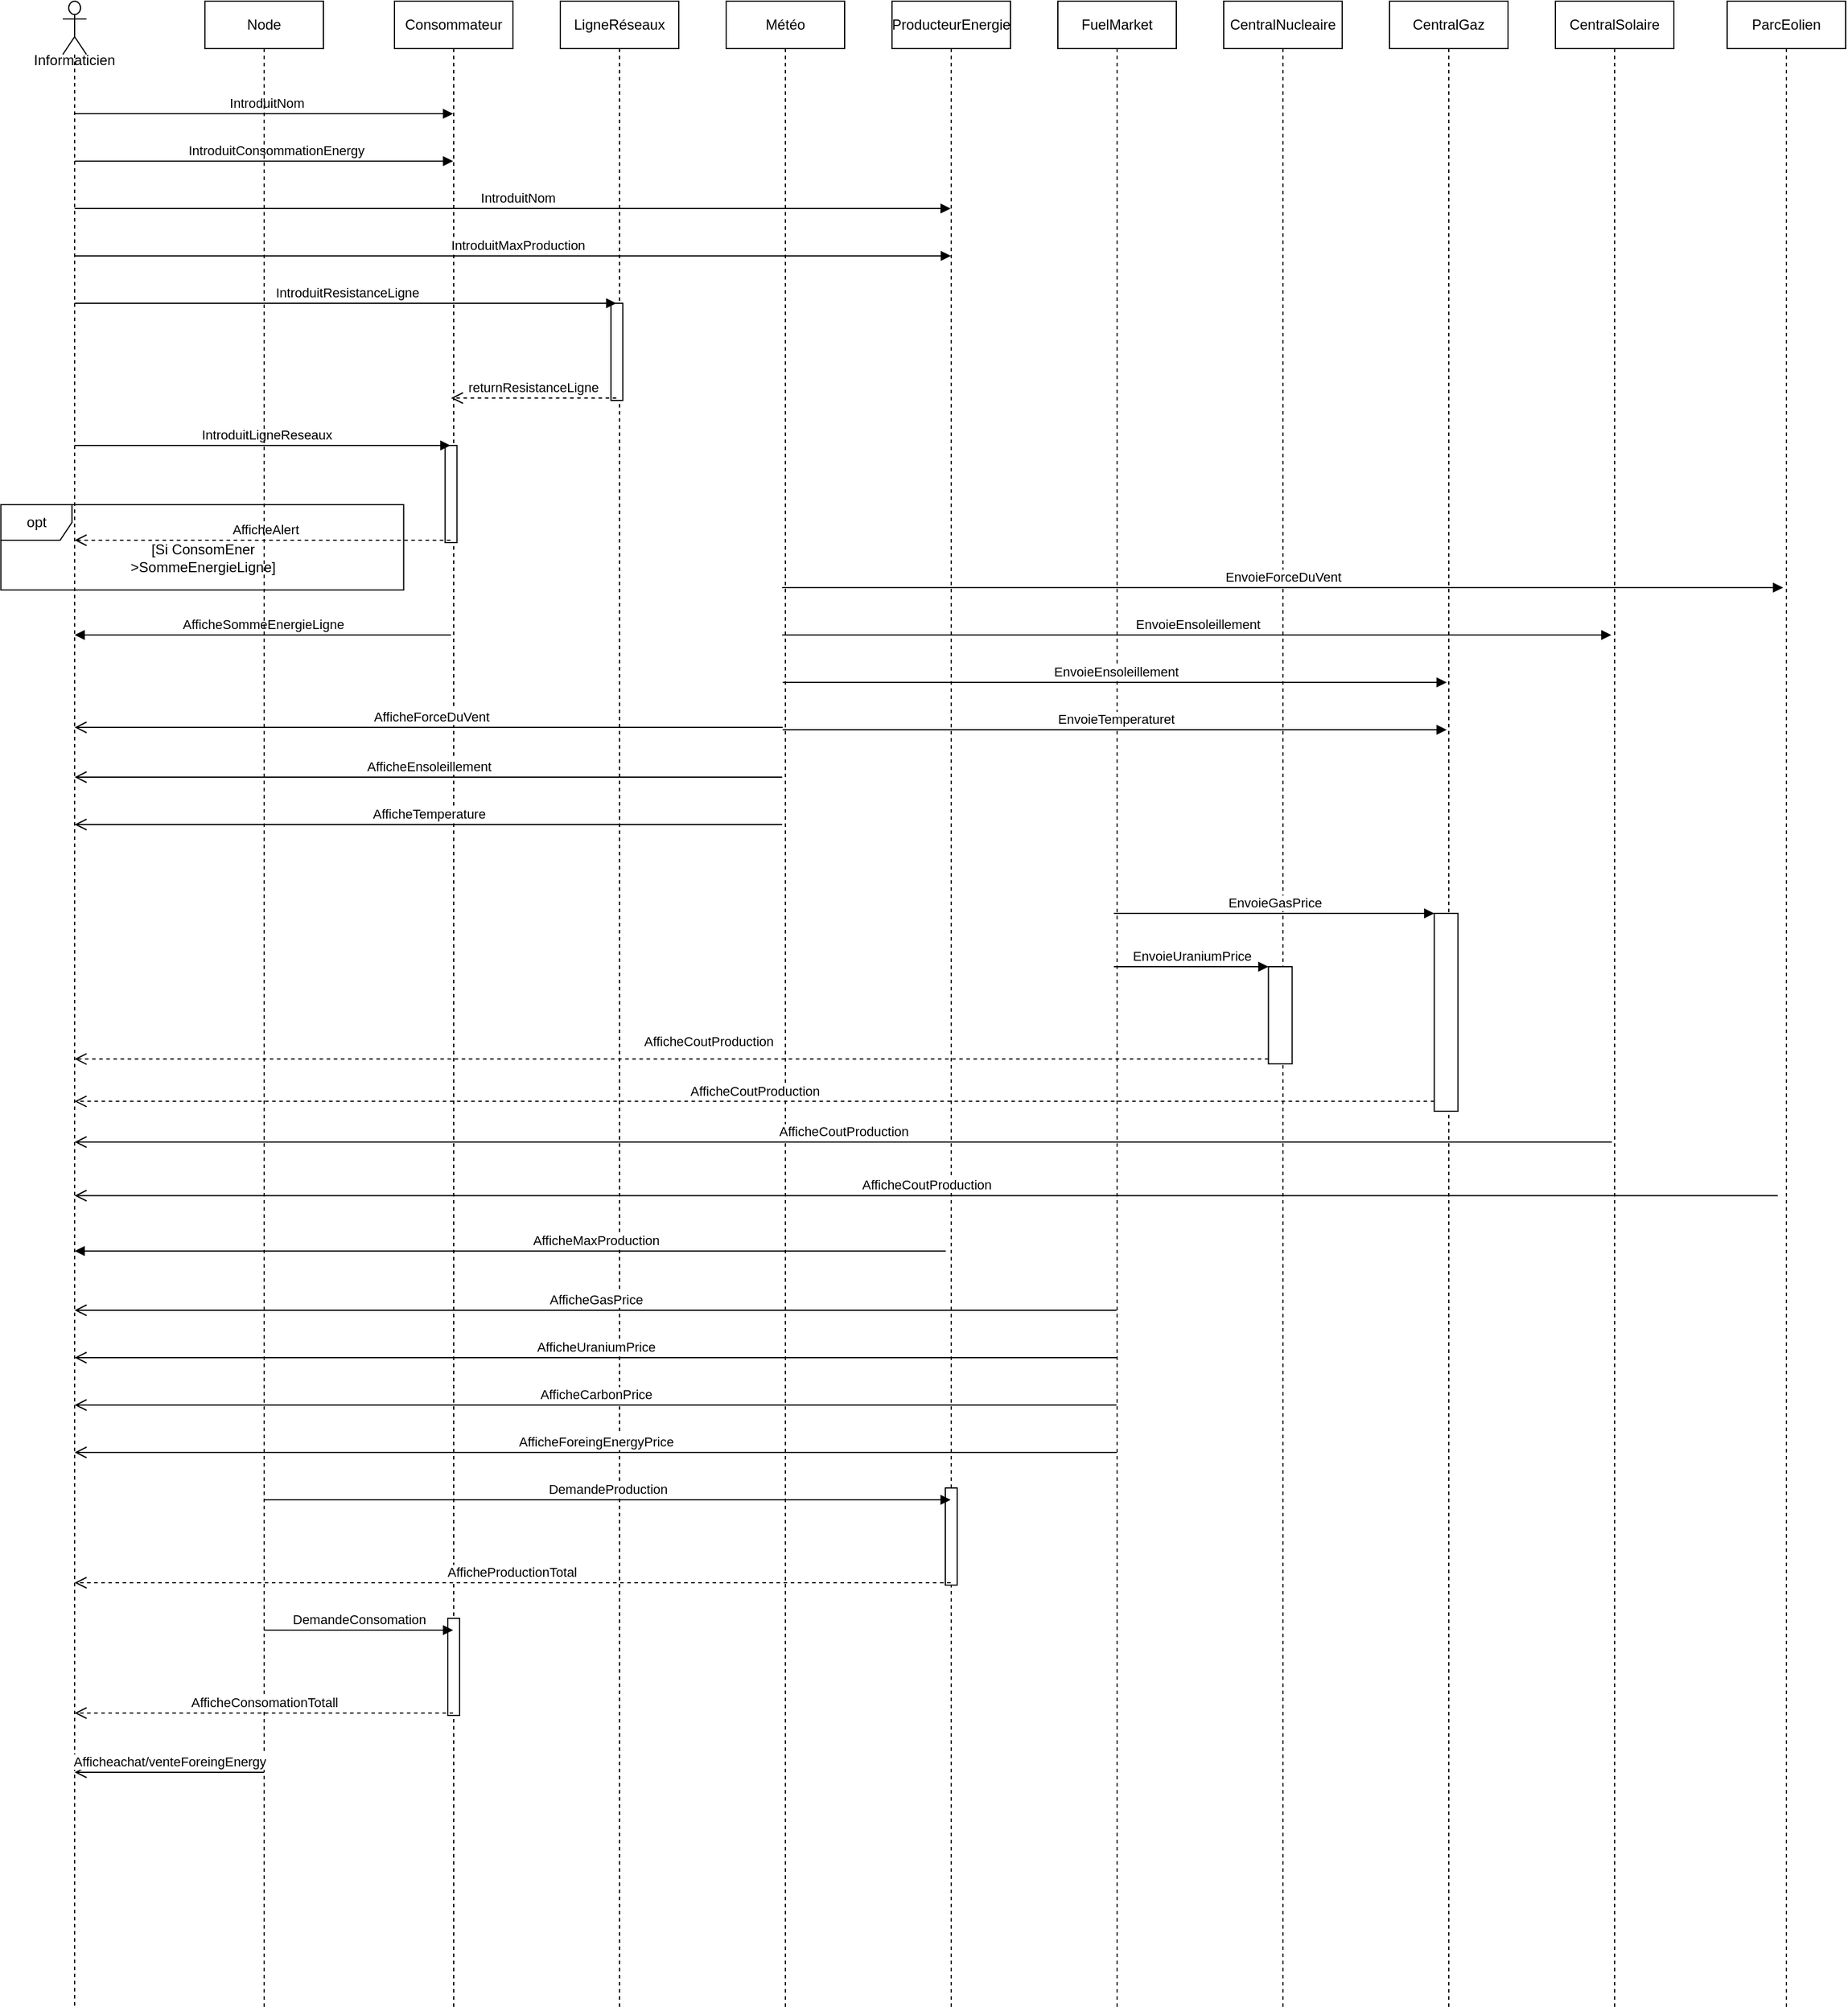<mxfile version="14.1.7" type="device"><diagram id="kgpKYQtTHZ0yAKxKKP6v" name="Page-1"><mxGraphModel dx="2032" dy="732" grid="1" gridSize="10" guides="1" tooltips="1" connect="1" arrows="1" fold="1" page="1" pageScale="1" pageWidth="850" pageHeight="1100" math="0" shadow="0"><root><mxCell id="0"/><mxCell id="1" parent="0"/><mxCell id="QkWJ9QFq-YxpM6pjhIUd-18" value="Informaticien" style="shape=umlLifeline;participant=umlActor;perimeter=lifelinePerimeter;whiteSpace=wrap;html=1;container=1;collapsible=0;recursiveResize=0;verticalAlign=top;spacingTop=36;outlineConnect=0;size=45;" parent="1" vertex="1"><mxGeometry x="-130" y="65" width="20" height="1695" as="geometry"/></mxCell><mxCell id="QkWJ9QFq-YxpM6pjhIUd-19" value="Consommateur" style="shape=umlLifeline;perimeter=lifelinePerimeter;whiteSpace=wrap;html=1;container=1;collapsible=0;recursiveResize=0;outlineConnect=0;" parent="1" vertex="1"><mxGeometry x="150" y="65" width="100" height="1695" as="geometry"/></mxCell><mxCell id="2oUprpj5Ko2JnyziWvsB-40" value="" style="html=1;points=[];perimeter=orthogonalPerimeter;" parent="QkWJ9QFq-YxpM6pjhIUd-19" vertex="1"><mxGeometry x="42.75" y="375" width="10" height="82" as="geometry"/></mxCell><mxCell id="QkWJ9QFq-YxpM6pjhIUd-24" value="LigneRéseaux" style="shape=umlLifeline;perimeter=lifelinePerimeter;whiteSpace=wrap;html=1;container=1;collapsible=0;recursiveResize=0;outlineConnect=0;" parent="1" vertex="1"><mxGeometry x="290" y="65" width="100" height="1695" as="geometry"/></mxCell><mxCell id="2oUprpj5Ko2JnyziWvsB-38" value="" style="html=1;points=[];perimeter=orthogonalPerimeter;" parent="QkWJ9QFq-YxpM6pjhIUd-24" vertex="1"><mxGeometry x="42.75" y="255" width="10" height="82" as="geometry"/></mxCell><mxCell id="2oUprpj5Ko2JnyziWvsB-1" value="Météo" style="shape=umlLifeline;perimeter=lifelinePerimeter;whiteSpace=wrap;html=1;container=1;collapsible=0;recursiveResize=0;outlineConnect=0;" parent="1" vertex="1"><mxGeometry x="430" y="65" width="100" height="1695" as="geometry"/></mxCell><mxCell id="2oUprpj5Ko2JnyziWvsB-2" value="ProducteurEnergie" style="shape=umlLifeline;perimeter=lifelinePerimeter;whiteSpace=wrap;html=1;container=1;collapsible=0;recursiveResize=0;outlineConnect=0;" parent="1" vertex="1"><mxGeometry x="570" y="65" width="100" height="1695" as="geometry"/></mxCell><mxCell id="kYfeAmdPaVlzeAEP6Myg-13" value="" style="html=1;points=[];perimeter=orthogonalPerimeter;" vertex="1" parent="2oUprpj5Ko2JnyziWvsB-2"><mxGeometry x="45" y="1255" width="10" height="82" as="geometry"/></mxCell><mxCell id="2oUprpj5Ko2JnyziWvsB-14" value="IntroduitNom" style="html=1;verticalAlign=bottom;endArrow=block;" parent="1" source="QkWJ9QFq-YxpM6pjhIUd-18" target="QkWJ9QFq-YxpM6pjhIUd-19" edge="1"><mxGeometry x="0.007" width="80" relative="1" as="geometry"><mxPoint x="270" y="320" as="sourcePoint"/><mxPoint x="350" y="320" as="targetPoint"/><Array as="points"><mxPoint x="130" y="160"/></Array><mxPoint x="1" as="offset"/></mxGeometry></mxCell><mxCell id="2oUprpj5Ko2JnyziWvsB-16" value="IntroduitLigneReseaux" style="html=1;verticalAlign=bottom;endArrow=block;" parent="1" source="QkWJ9QFq-YxpM6pjhIUd-18" target="QkWJ9QFq-YxpM6pjhIUd-19" edge="1"><mxGeometry x="0.007" y="-240" width="80" relative="1" as="geometry"><mxPoint x="90" y="230" as="sourcePoint"/><mxPoint x="190" y="230" as="targetPoint"/><Array as="points"><mxPoint x="120" y="200"/></Array><mxPoint x="1" as="offset"/></mxGeometry></mxCell><mxCell id="2oUprpj5Ko2JnyziWvsB-17" value="FuelMarket" style="shape=umlLifeline;perimeter=lifelinePerimeter;whiteSpace=wrap;html=1;container=1;collapsible=0;recursiveResize=0;outlineConnect=0;" parent="1" vertex="1"><mxGeometry x="710" y="65" width="100" height="1695" as="geometry"/></mxCell><mxCell id="2oUprpj5Ko2JnyziWvsB-37" value="IntroduitResistanceLigne" style="html=1;verticalAlign=bottom;endArrow=block;" parent="1" source="QkWJ9QFq-YxpM6pjhIUd-18" edge="1"><mxGeometry x="0.004" width="80" relative="1" as="geometry"><mxPoint x="57.25" y="320" as="sourcePoint"/><mxPoint x="337.25" y="320" as="targetPoint"/><Array as="points"><mxPoint x="157.75" y="320"/></Array><mxPoint as="offset"/></mxGeometry></mxCell><mxCell id="2oUprpj5Ko2JnyziWvsB-39" value="returnResistanceLigne" style="html=1;verticalAlign=bottom;endArrow=open;dashed=1;endSize=8;" parent="1" edge="1"><mxGeometry relative="1" as="geometry"><mxPoint x="337.25" y="400" as="sourcePoint"/><mxPoint x="197.25" y="400" as="targetPoint"/><Array as="points"><mxPoint x="197.75" y="400"/></Array></mxGeometry></mxCell><mxCell id="2oUprpj5Ko2JnyziWvsB-41" value="AfficheAlert" style="html=1;verticalAlign=bottom;endArrow=open;dashed=1;endSize=8;" parent="1" target="QkWJ9QFq-YxpM6pjhIUd-18" edge="1"><mxGeometry x="-0.007" relative="1" as="geometry"><mxPoint x="197.25" y="520" as="sourcePoint"/><mxPoint x="57.25" y="520" as="targetPoint"/><Array as="points"><mxPoint x="127.75" y="520"/></Array><mxPoint x="1" as="offset"/></mxGeometry></mxCell><mxCell id="2oUprpj5Ko2JnyziWvsB-42" value="IntroduitConsommationEnergy" style="html=1;verticalAlign=bottom;endArrow=block;" parent="1" source="QkWJ9QFq-YxpM6pjhIUd-18" edge="1"><mxGeometry x="0.073" y="240" width="80" relative="1" as="geometry"><mxPoint x="57.25" y="440" as="sourcePoint"/><mxPoint x="197.25" y="440" as="targetPoint"/><Array as="points"><mxPoint x="117.75" y="440"/></Array><mxPoint as="offset"/></mxGeometry></mxCell><mxCell id="2oUprpj5Ko2JnyziWvsB-43" value="opt" style="shape=umlFrame;whiteSpace=wrap;html=1;" parent="1" vertex="1"><mxGeometry x="-182.25" y="490" width="340" height="72" as="geometry"/></mxCell><mxCell id="2oUprpj5Ko2JnyziWvsB-45" value="[Si ConsomEner&lt;br&gt;&amp;gt;SommeEnergieLigne]" style="text;html=1;align=center;verticalAlign=middle;resizable=0;points=[];autosize=1;" parent="1" vertex="1"><mxGeometry x="-82.25" y="520" width="140" height="30" as="geometry"/></mxCell><mxCell id="2oUprpj5Ko2JnyziWvsB-59" value="CentralNucleaire" style="shape=umlLifeline;perimeter=lifelinePerimeter;whiteSpace=wrap;html=1;container=1;collapsible=0;recursiveResize=0;outlineConnect=0;" parent="1" vertex="1"><mxGeometry x="850" y="65" width="100" height="1695" as="geometry"/></mxCell><mxCell id="2oUprpj5Ko2JnyziWvsB-87" value="" style="html=1;points=[];perimeter=orthogonalPerimeter;" parent="2oUprpj5Ko2JnyziWvsB-59" vertex="1"><mxGeometry x="37.75" y="815" width="20" height="82" as="geometry"/></mxCell><mxCell id="2oUprpj5Ko2JnyziWvsB-60" value="CentralGaz" style="shape=umlLifeline;perimeter=lifelinePerimeter;whiteSpace=wrap;html=1;container=1;collapsible=0;recursiveResize=0;outlineConnect=0;" parent="1" vertex="1"><mxGeometry x="990" y="65" width="100" height="1695" as="geometry"/></mxCell><mxCell id="2oUprpj5Ko2JnyziWvsB-93" value="" style="html=1;points=[];perimeter=orthogonalPerimeter;" parent="2oUprpj5Ko2JnyziWvsB-60" vertex="1"><mxGeometry x="37.75" y="770" width="20" height="167" as="geometry"/></mxCell><mxCell id="2oUprpj5Ko2JnyziWvsB-61" value="CentralSolaire" style="shape=umlLifeline;perimeter=lifelinePerimeter;whiteSpace=wrap;html=1;container=1;collapsible=0;recursiveResize=0;outlineConnect=0;" parent="1" vertex="1"><mxGeometry x="1130" y="65" width="100" height="1695" as="geometry"/></mxCell><mxCell id="2oUprpj5Ko2JnyziWvsB-62" value="ParcEolien" style="shape=umlLifeline;perimeter=lifelinePerimeter;whiteSpace=wrap;html=1;container=1;collapsible=0;recursiveResize=0;outlineConnect=0;" parent="1" vertex="1"><mxGeometry x="1275" y="65" width="100" height="1695" as="geometry"/></mxCell><mxCell id="2oUprpj5Ko2JnyziWvsB-76" value="AfficheForceDuVent" style="html=1;verticalAlign=bottom;endArrow=open;endSize=8;" parent="1" target="QkWJ9QFq-YxpM6pjhIUd-18" edge="1"><mxGeometry x="-0.008" relative="1" as="geometry"><mxPoint x="57.25" y="678" as="targetPoint"/><mxPoint x="477.75" y="678" as="sourcePoint"/><mxPoint as="offset"/></mxGeometry></mxCell><mxCell id="2oUprpj5Ko2JnyziWvsB-83" value="AfficheEnsoleillement" style="html=1;verticalAlign=bottom;endArrow=open;endSize=8;" parent="1" target="QkWJ9QFq-YxpM6pjhIUd-18" edge="1"><mxGeometry relative="1" as="geometry"><mxPoint x="57.25" y="720" as="targetPoint"/><mxPoint x="477.25" y="720" as="sourcePoint"/><Array as="points"><mxPoint x="417.75" y="720"/></Array></mxGeometry></mxCell><mxCell id="2oUprpj5Ko2JnyziWvsB-86" value="AfficheTemperature" style="html=1;verticalAlign=bottom;endArrow=open;endSize=8;" parent="1" target="QkWJ9QFq-YxpM6pjhIUd-18" edge="1"><mxGeometry relative="1" as="geometry"><mxPoint x="57.25" y="760" as="targetPoint"/><mxPoint x="477.25" y="760" as="sourcePoint"/><Array as="points"><mxPoint x="377.75" y="760"/></Array></mxGeometry></mxCell><mxCell id="2oUprpj5Ko2JnyziWvsB-88" value="EnvoieUraniumPrice" style="html=1;verticalAlign=bottom;endArrow=block;entryX=0;entryY=0;" parent="1" target="2oUprpj5Ko2JnyziWvsB-87" edge="1"><mxGeometry relative="1" as="geometry"><mxPoint x="757.25" y="880" as="sourcePoint"/></mxGeometry></mxCell><mxCell id="2oUprpj5Ko2JnyziWvsB-89" value="AfficheCoutProduction" style="html=1;verticalAlign=bottom;endArrow=open;dashed=1;endSize=8;exitX=0;exitY=0.95;" parent="1" source="2oUprpj5Ko2JnyziWvsB-87" target="QkWJ9QFq-YxpM6pjhIUd-18" edge="1"><mxGeometry x="-0.061" y="-6" relative="1" as="geometry"><mxPoint x="57.25" y="956" as="targetPoint"/><mxPoint as="offset"/></mxGeometry></mxCell><mxCell id="2oUprpj5Ko2JnyziWvsB-90" value="AfficheMaxProduction" style="html=1;verticalAlign=bottom;endArrow=block;" parent="1" edge="1" target="QkWJ9QFq-YxpM6pjhIUd-18"><mxGeometry width="80" relative="1" as="geometry"><mxPoint x="480" y="1120" as="sourcePoint"/><mxPoint x="57.75" y="1120" as="targetPoint"/><Array as="points"><mxPoint x="620" y="1120"/></Array></mxGeometry></mxCell><mxCell id="2oUprpj5Ko2JnyziWvsB-92" value="AfficheSommeEnergieLigne" style="html=1;verticalAlign=bottom;endArrow=block;" parent="1" target="QkWJ9QFq-YxpM6pjhIUd-18" edge="1"><mxGeometry width="80" relative="1" as="geometry"><mxPoint x="197.75" y="600" as="sourcePoint"/><mxPoint x="57.25" y="600" as="targetPoint"/><Array as="points"><mxPoint x="197.75" y="600"/></Array></mxGeometry></mxCell><mxCell id="2oUprpj5Ko2JnyziWvsB-94" value="EnvoieGasPrice" style="html=1;verticalAlign=bottom;endArrow=block;entryX=0;entryY=0;" parent="1" target="2oUprpj5Ko2JnyziWvsB-93" edge="1"><mxGeometry relative="1" as="geometry"><mxPoint x="757.25" y="835.0" as="sourcePoint"/></mxGeometry></mxCell><mxCell id="2oUprpj5Ko2JnyziWvsB-95" value="AfficheCoutProduction" style="html=1;verticalAlign=bottom;endArrow=open;dashed=1;endSize=8;exitX=0;exitY=0.95;" parent="1" source="2oUprpj5Ko2JnyziWvsB-93" target="QkWJ9QFq-YxpM6pjhIUd-18" edge="1"><mxGeometry relative="1" as="geometry"><mxPoint x="57.25" y="991.75" as="targetPoint"/></mxGeometry></mxCell><mxCell id="2oUprpj5Ko2JnyziWvsB-98" value="AfficheCoutProduction" style="html=1;verticalAlign=bottom;endArrow=open;endSize=8;" parent="1" target="QkWJ9QFq-YxpM6pjhIUd-18" edge="1"><mxGeometry relative="1" as="geometry"><mxPoint x="57.25" y="1028" as="targetPoint"/><mxPoint x="1177.75" y="1028" as="sourcePoint"/></mxGeometry></mxCell><mxCell id="2oUprpj5Ko2JnyziWvsB-101" value="AfficheCoutProduction" style="html=1;verticalAlign=bottom;endArrow=open;endSize=8;exitX=0;exitY=0.95;" parent="1" target="QkWJ9QFq-YxpM6pjhIUd-18" edge="1"><mxGeometry relative="1" as="geometry"><mxPoint x="57.25" y="1073.25" as="targetPoint"/><mxPoint x="1317.75" y="1073.25" as="sourcePoint"/></mxGeometry></mxCell><mxCell id="2oUprpj5Ko2JnyziWvsB-102" value="EnvoieForceDuVent" style="html=1;verticalAlign=bottom;endArrow=block;" parent="1" edge="1"><mxGeometry width="80" relative="1" as="geometry"><mxPoint x="477.25" y="560" as="sourcePoint"/><mxPoint x="1322.25" y="560" as="targetPoint"/><Array as="points"><mxPoint x="1037.75" y="560"/></Array></mxGeometry></mxCell><mxCell id="2oUprpj5Ko2JnyziWvsB-103" value="EnvoieEnsoleillement" style="html=1;verticalAlign=bottom;endArrow=block;" parent="1" edge="1"><mxGeometry x="-0.001" width="80" relative="1" as="geometry"><mxPoint x="477.25" y="600" as="sourcePoint"/><mxPoint x="1177.25" y="600" as="targetPoint"/><Array as="points"><mxPoint x="1037.75" y="600"/></Array><mxPoint x="1" as="offset"/></mxGeometry></mxCell><mxCell id="kYfeAmdPaVlzeAEP6Myg-1" value="EnvoieEnsoleillement" style="html=1;verticalAlign=bottom;endArrow=block;" edge="1" parent="1"><mxGeometry x="-0.001" width="80" relative="1" as="geometry"><mxPoint x="477.75" y="640" as="sourcePoint"/><mxPoint x="1038.75" y="640" as="targetPoint"/><Array as="points"><mxPoint x="1038.25" y="640"/></Array><mxPoint x="1" as="offset"/></mxGeometry></mxCell><mxCell id="kYfeAmdPaVlzeAEP6Myg-2" value="EnvoieTemperaturet" style="html=1;verticalAlign=bottom;endArrow=block;" edge="1" parent="1"><mxGeometry x="-0.001" width="80" relative="1" as="geometry"><mxPoint x="477.75" y="680" as="sourcePoint"/><mxPoint x="1038.75" y="680" as="targetPoint"/><Array as="points"><mxPoint x="1038.25" y="680"/></Array><mxPoint x="1" as="offset"/></mxGeometry></mxCell><mxCell id="kYfeAmdPaVlzeAEP6Myg-3" value="IntroduitNom" style="html=1;verticalAlign=bottom;endArrow=block;" edge="1" parent="1" source="QkWJ9QFq-YxpM6pjhIUd-18" target="2oUprpj5Ko2JnyziWvsB-2"><mxGeometry x="0.007" width="80" relative="1" as="geometry"><mxPoint x="60" y="240" as="sourcePoint"/><mxPoint x="200" y="240" as="targetPoint"/><Array as="points"><mxPoint x="130.5" y="240"/></Array><mxPoint x="1" as="offset"/></mxGeometry></mxCell><mxCell id="kYfeAmdPaVlzeAEP6Myg-4" value="IntroduitMaxProduction" style="html=1;verticalAlign=bottom;endArrow=block;" edge="1" parent="1" source="QkWJ9QFq-YxpM6pjhIUd-18"><mxGeometry x="0.007" width="80" relative="1" as="geometry"><mxPoint x="60.25" y="280" as="sourcePoint"/><mxPoint x="619.75" y="280" as="targetPoint"/><Array as="points"><mxPoint x="130.75" y="280"/></Array><mxPoint x="1" as="offset"/></mxGeometry></mxCell><mxCell id="kYfeAmdPaVlzeAEP6Myg-5" value="AfficheGasPrice" style="html=1;verticalAlign=bottom;endArrow=open;endSize=8;" edge="1" parent="1" target="QkWJ9QFq-YxpM6pjhIUd-18"><mxGeometry relative="1" as="geometry"><mxPoint x="57.75" y="1170" as="targetPoint"/><mxPoint x="759.5" y="1170" as="sourcePoint"/><Array as="points"><mxPoint x="450" y="1170"/><mxPoint x="378.25" y="1170"/></Array></mxGeometry></mxCell><mxCell id="kYfeAmdPaVlzeAEP6Myg-6" value="AfficheUraniumPrice" style="html=1;verticalAlign=bottom;endArrow=open;endSize=8;" edge="1" parent="1" target="QkWJ9QFq-YxpM6pjhIUd-18"><mxGeometry relative="1" as="geometry"><mxPoint x="57.75" y="1210" as="targetPoint"/><mxPoint x="759.5" y="1210" as="sourcePoint"/><Array as="points"><mxPoint x="378.25" y="1210"/></Array></mxGeometry></mxCell><mxCell id="kYfeAmdPaVlzeAEP6Myg-7" value="AfficheForeingEnergyPrice" style="html=1;verticalAlign=bottom;endArrow=open;endSize=8;" edge="1" parent="1" target="QkWJ9QFq-YxpM6pjhIUd-18"><mxGeometry relative="1" as="geometry"><mxPoint x="57.75" y="1290" as="targetPoint"/><mxPoint x="759.5" y="1290" as="sourcePoint"/><Array as="points"><mxPoint x="378.25" y="1290"/></Array></mxGeometry></mxCell><mxCell id="kYfeAmdPaVlzeAEP6Myg-8" value="AfficheCarbonPrice" style="html=1;verticalAlign=bottom;endArrow=open;endSize=8;" edge="1" parent="1" target="QkWJ9QFq-YxpM6pjhIUd-18"><mxGeometry relative="1" as="geometry"><mxPoint x="57.75" y="1250" as="targetPoint"/><mxPoint x="759.5" y="1250" as="sourcePoint"/><Array as="points"><mxPoint x="378.25" y="1250"/></Array></mxGeometry></mxCell><mxCell id="kYfeAmdPaVlzeAEP6Myg-10" value="Node" style="shape=umlLifeline;perimeter=lifelinePerimeter;whiteSpace=wrap;html=1;container=1;collapsible=0;recursiveResize=0;outlineConnect=0;" vertex="1" parent="1"><mxGeometry x="-10" y="65" width="100" height="1695" as="geometry"/></mxCell><mxCell id="kYfeAmdPaVlzeAEP6Myg-12" value="AfficheProductionTotal" style="html=1;verticalAlign=bottom;endArrow=open;endSize=8;dashed=1;" edge="1" parent="1" source="2oUprpj5Ko2JnyziWvsB-2"><mxGeometry relative="1" as="geometry"><mxPoint x="-120" y="1400" as="targetPoint"/><mxPoint x="40" y="1400" as="sourcePoint"/><Array as="points"/></mxGeometry></mxCell><mxCell id="kYfeAmdPaVlzeAEP6Myg-14" value="DemandeProduction" style="html=1;verticalAlign=bottom;endArrow=block;" edge="1" parent="1" target="2oUprpj5Ko2JnyziWvsB-2"><mxGeometry relative="1" as="geometry"><mxPoint x="40" y="1330.0" as="sourcePoint"/><mxPoint x="310.5" y="1330" as="targetPoint"/></mxGeometry></mxCell><mxCell id="kYfeAmdPaVlzeAEP6Myg-15" value="" style="html=1;points=[];perimeter=orthogonalPerimeter;" vertex="1" parent="1"><mxGeometry x="195" y="1430" width="10" height="82" as="geometry"/></mxCell><mxCell id="kYfeAmdPaVlzeAEP6Myg-16" value="AfficheConsomationTotall" style="html=1;verticalAlign=bottom;endArrow=open;endSize=8;dashed=1;" edge="1" parent="1"><mxGeometry relative="1" as="geometry"><mxPoint x="-120" y="1510" as="targetPoint"/><mxPoint x="199.5" y="1510" as="sourcePoint"/><Array as="points"/></mxGeometry></mxCell><mxCell id="kYfeAmdPaVlzeAEP6Myg-17" value="DemandeConsomation" style="html=1;verticalAlign=bottom;endArrow=block;" edge="1" parent="1" source="kYfeAmdPaVlzeAEP6Myg-10"><mxGeometry relative="1" as="geometry"><mxPoint x="-380" y="1440" as="sourcePoint"/><mxPoint x="199.5" y="1440" as="targetPoint"/></mxGeometry></mxCell><mxCell id="kYfeAmdPaVlzeAEP6Myg-18" value="Afficheachat/venteForeingEnergy" style="html=1;verticalAlign=bottom;endArrow=open;endSize=8;" edge="1" parent="1"><mxGeometry relative="1" as="geometry"><mxPoint x="-120" y="1560" as="targetPoint"/><mxPoint x="40" y="1560" as="sourcePoint"/><Array as="points"/></mxGeometry></mxCell></root></mxGraphModel></diagram></mxfile>
